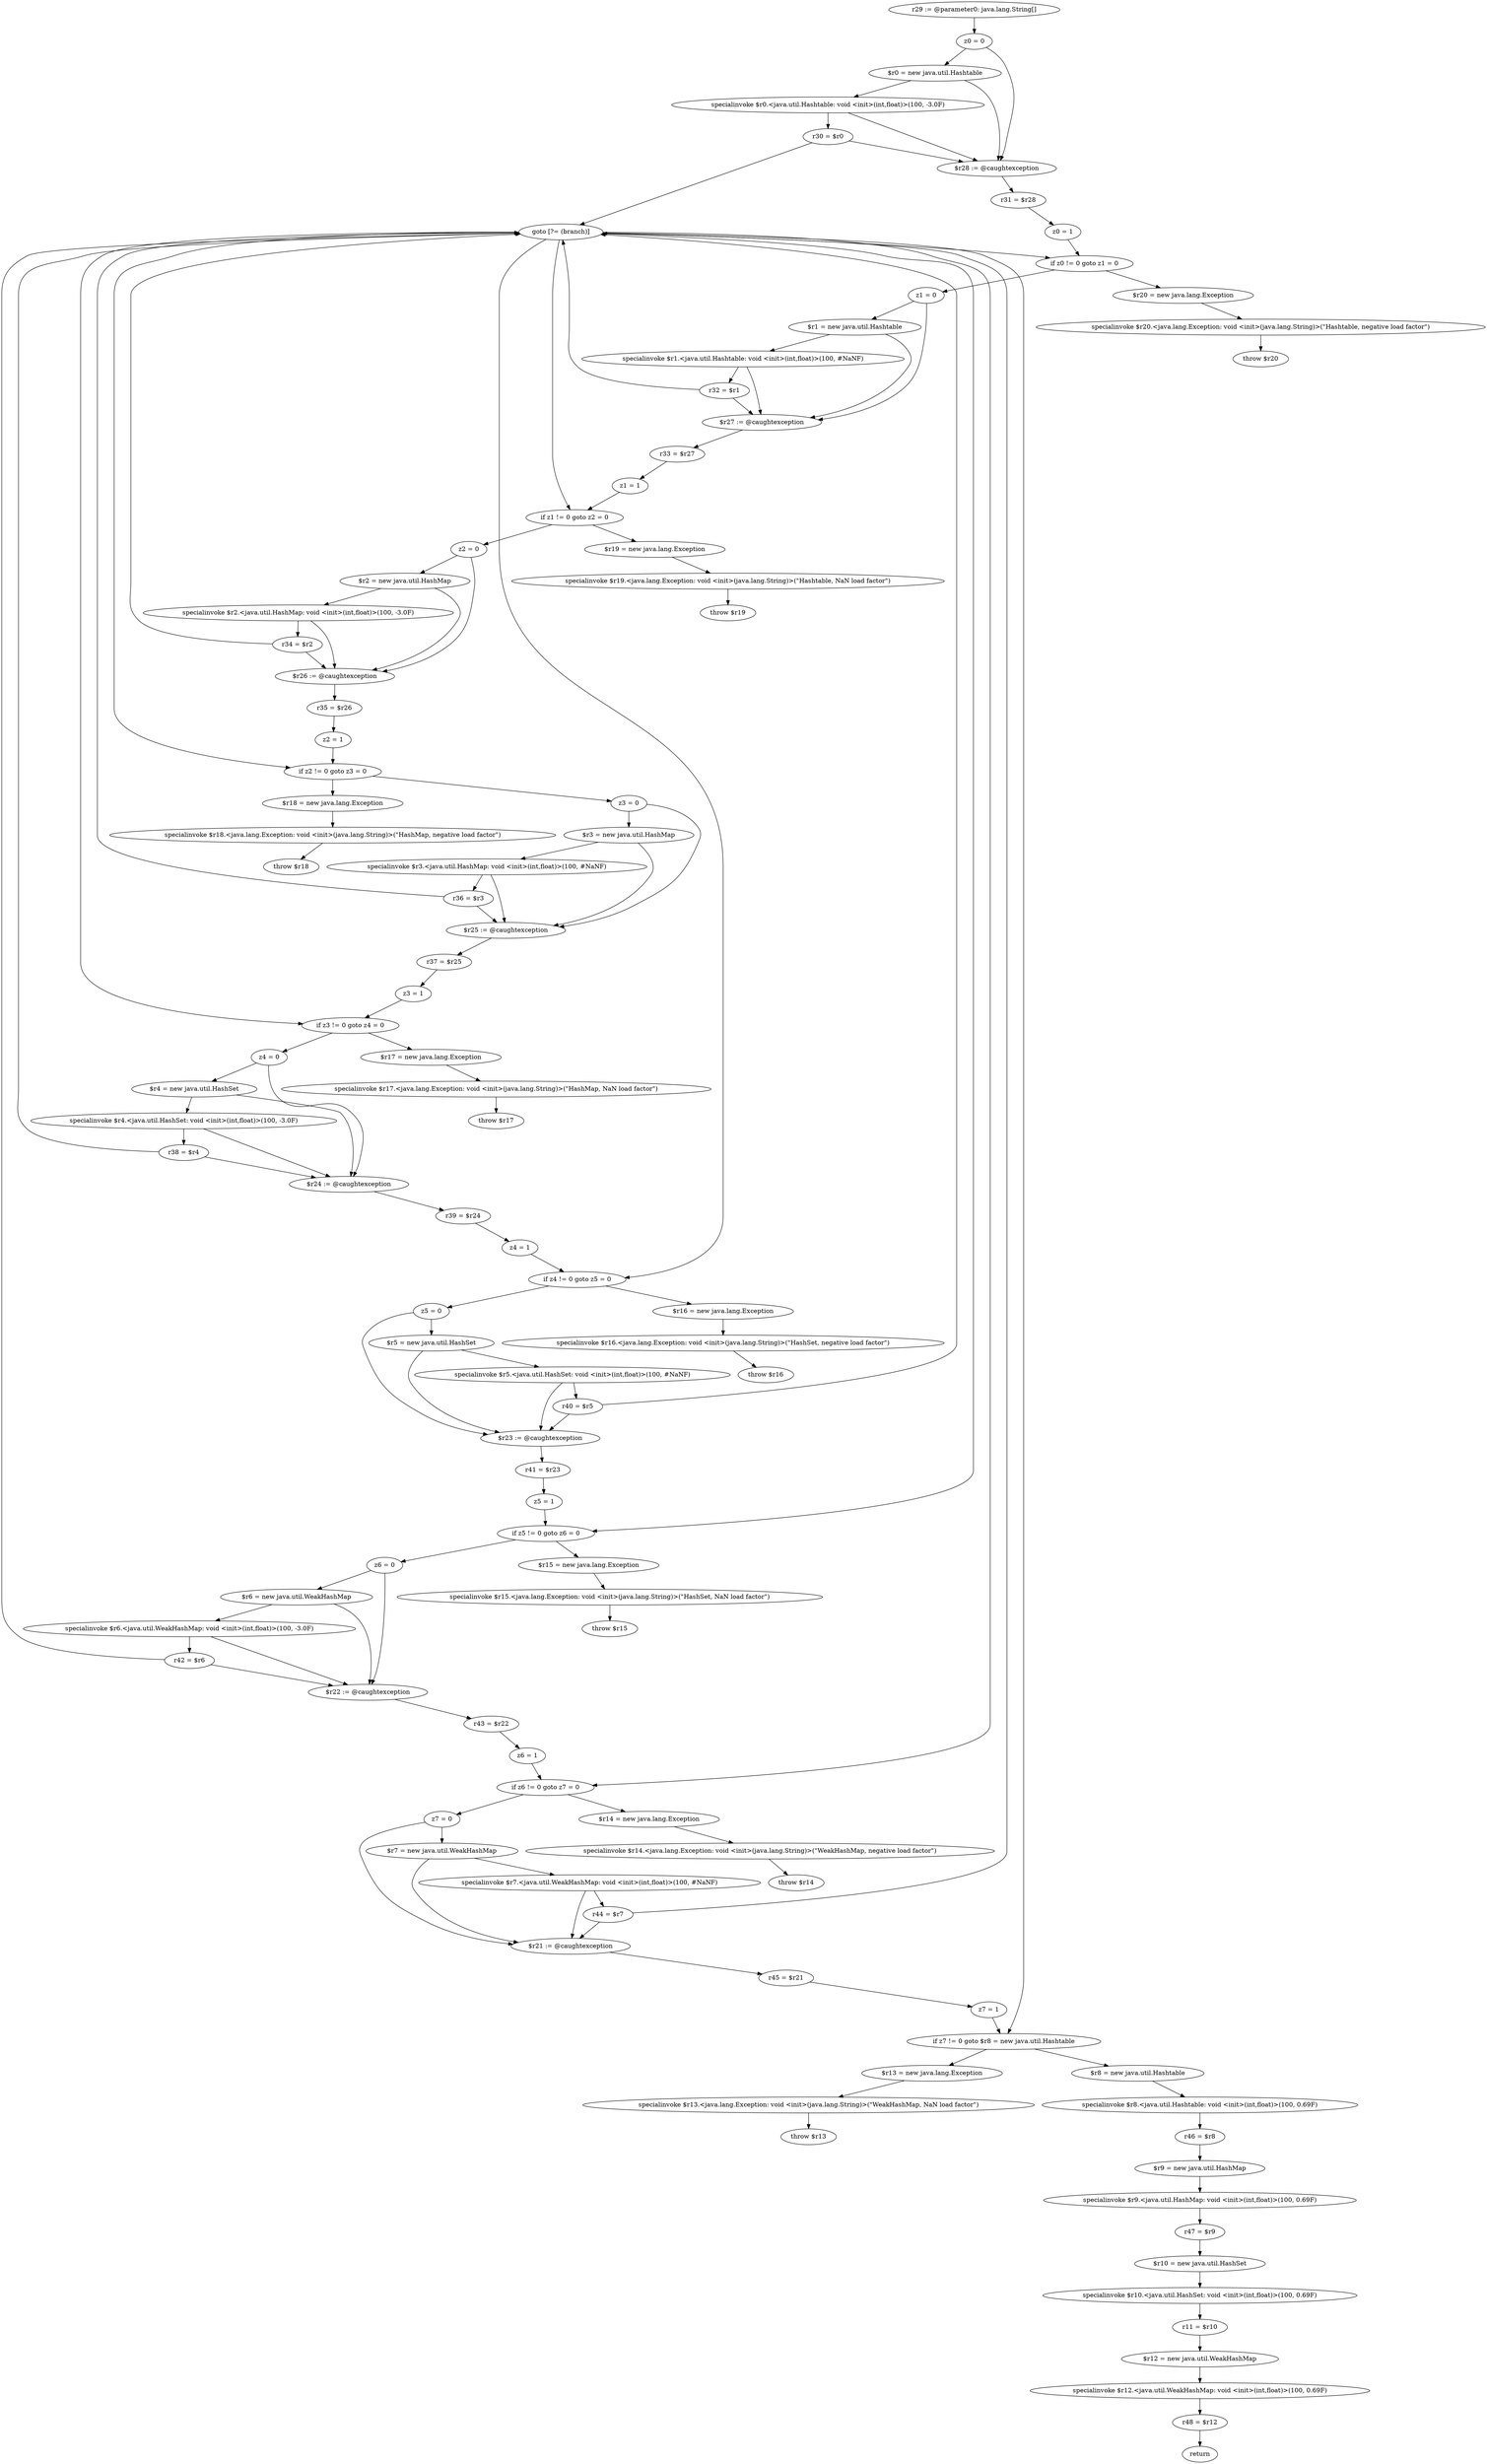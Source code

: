 digraph "unitGraph" {
    "r29 := @parameter0: java.lang.String[]"
    "z0 = 0"
    "$r0 = new java.util.Hashtable"
    "specialinvoke $r0.<java.util.Hashtable: void <init>(int,float)>(100, -3.0F)"
    "r30 = $r0"
    "goto [?= (branch)]"
    "$r28 := @caughtexception"
    "r31 = $r28"
    "z0 = 1"
    "if z0 != 0 goto z1 = 0"
    "$r20 = new java.lang.Exception"
    "specialinvoke $r20.<java.lang.Exception: void <init>(java.lang.String)>(\"Hashtable, negative load factor\")"
    "throw $r20"
    "z1 = 0"
    "$r1 = new java.util.Hashtable"
    "specialinvoke $r1.<java.util.Hashtable: void <init>(int,float)>(100, #NaNF)"
    "r32 = $r1"
    "$r27 := @caughtexception"
    "r33 = $r27"
    "z1 = 1"
    "if z1 != 0 goto z2 = 0"
    "$r19 = new java.lang.Exception"
    "specialinvoke $r19.<java.lang.Exception: void <init>(java.lang.String)>(\"Hashtable, NaN load factor\")"
    "throw $r19"
    "z2 = 0"
    "$r2 = new java.util.HashMap"
    "specialinvoke $r2.<java.util.HashMap: void <init>(int,float)>(100, -3.0F)"
    "r34 = $r2"
    "$r26 := @caughtexception"
    "r35 = $r26"
    "z2 = 1"
    "if z2 != 0 goto z3 = 0"
    "$r18 = new java.lang.Exception"
    "specialinvoke $r18.<java.lang.Exception: void <init>(java.lang.String)>(\"HashMap, negative load factor\")"
    "throw $r18"
    "z3 = 0"
    "$r3 = new java.util.HashMap"
    "specialinvoke $r3.<java.util.HashMap: void <init>(int,float)>(100, #NaNF)"
    "r36 = $r3"
    "$r25 := @caughtexception"
    "r37 = $r25"
    "z3 = 1"
    "if z3 != 0 goto z4 = 0"
    "$r17 = new java.lang.Exception"
    "specialinvoke $r17.<java.lang.Exception: void <init>(java.lang.String)>(\"HashMap, NaN load factor\")"
    "throw $r17"
    "z4 = 0"
    "$r4 = new java.util.HashSet"
    "specialinvoke $r4.<java.util.HashSet: void <init>(int,float)>(100, -3.0F)"
    "r38 = $r4"
    "$r24 := @caughtexception"
    "r39 = $r24"
    "z4 = 1"
    "if z4 != 0 goto z5 = 0"
    "$r16 = new java.lang.Exception"
    "specialinvoke $r16.<java.lang.Exception: void <init>(java.lang.String)>(\"HashSet, negative load factor\")"
    "throw $r16"
    "z5 = 0"
    "$r5 = new java.util.HashSet"
    "specialinvoke $r5.<java.util.HashSet: void <init>(int,float)>(100, #NaNF)"
    "r40 = $r5"
    "$r23 := @caughtexception"
    "r41 = $r23"
    "z5 = 1"
    "if z5 != 0 goto z6 = 0"
    "$r15 = new java.lang.Exception"
    "specialinvoke $r15.<java.lang.Exception: void <init>(java.lang.String)>(\"HashSet, NaN load factor\")"
    "throw $r15"
    "z6 = 0"
    "$r6 = new java.util.WeakHashMap"
    "specialinvoke $r6.<java.util.WeakHashMap: void <init>(int,float)>(100, -3.0F)"
    "r42 = $r6"
    "$r22 := @caughtexception"
    "r43 = $r22"
    "z6 = 1"
    "if z6 != 0 goto z7 = 0"
    "$r14 = new java.lang.Exception"
    "specialinvoke $r14.<java.lang.Exception: void <init>(java.lang.String)>(\"WeakHashMap, negative load factor\")"
    "throw $r14"
    "z7 = 0"
    "$r7 = new java.util.WeakHashMap"
    "specialinvoke $r7.<java.util.WeakHashMap: void <init>(int,float)>(100, #NaNF)"
    "r44 = $r7"
    "$r21 := @caughtexception"
    "r45 = $r21"
    "z7 = 1"
    "if z7 != 0 goto $r8 = new java.util.Hashtable"
    "$r13 = new java.lang.Exception"
    "specialinvoke $r13.<java.lang.Exception: void <init>(java.lang.String)>(\"WeakHashMap, NaN load factor\")"
    "throw $r13"
    "$r8 = new java.util.Hashtable"
    "specialinvoke $r8.<java.util.Hashtable: void <init>(int,float)>(100, 0.69F)"
    "r46 = $r8"
    "$r9 = new java.util.HashMap"
    "specialinvoke $r9.<java.util.HashMap: void <init>(int,float)>(100, 0.69F)"
    "r47 = $r9"
    "$r10 = new java.util.HashSet"
    "specialinvoke $r10.<java.util.HashSet: void <init>(int,float)>(100, 0.69F)"
    "r11 = $r10"
    "$r12 = new java.util.WeakHashMap"
    "specialinvoke $r12.<java.util.WeakHashMap: void <init>(int,float)>(100, 0.69F)"
    "r48 = $r12"
    "return"
    "r29 := @parameter0: java.lang.String[]"->"z0 = 0";
    "z0 = 0"->"$r0 = new java.util.Hashtable";
    "z0 = 0"->"$r28 := @caughtexception";
    "$r0 = new java.util.Hashtable"->"specialinvoke $r0.<java.util.Hashtable: void <init>(int,float)>(100, -3.0F)";
    "$r0 = new java.util.Hashtable"->"$r28 := @caughtexception";
    "specialinvoke $r0.<java.util.Hashtable: void <init>(int,float)>(100, -3.0F)"->"r30 = $r0";
    "specialinvoke $r0.<java.util.Hashtable: void <init>(int,float)>(100, -3.0F)"->"$r28 := @caughtexception";
    "r30 = $r0"->"goto [?= (branch)]";
    "r30 = $r0"->"$r28 := @caughtexception";
    "goto [?= (branch)]"->"if z0 != 0 goto z1 = 0";
    "$r28 := @caughtexception"->"r31 = $r28";
    "r31 = $r28"->"z0 = 1";
    "z0 = 1"->"if z0 != 0 goto z1 = 0";
    "if z0 != 0 goto z1 = 0"->"$r20 = new java.lang.Exception";
    "if z0 != 0 goto z1 = 0"->"z1 = 0";
    "$r20 = new java.lang.Exception"->"specialinvoke $r20.<java.lang.Exception: void <init>(java.lang.String)>(\"Hashtable, negative load factor\")";
    "specialinvoke $r20.<java.lang.Exception: void <init>(java.lang.String)>(\"Hashtable, negative load factor\")"->"throw $r20";
    "z1 = 0"->"$r1 = new java.util.Hashtable";
    "z1 = 0"->"$r27 := @caughtexception";
    "$r1 = new java.util.Hashtable"->"specialinvoke $r1.<java.util.Hashtable: void <init>(int,float)>(100, #NaNF)";
    "$r1 = new java.util.Hashtable"->"$r27 := @caughtexception";
    "specialinvoke $r1.<java.util.Hashtable: void <init>(int,float)>(100, #NaNF)"->"r32 = $r1";
    "specialinvoke $r1.<java.util.Hashtable: void <init>(int,float)>(100, #NaNF)"->"$r27 := @caughtexception";
    "r32 = $r1"->"goto [?= (branch)]";
    "r32 = $r1"->"$r27 := @caughtexception";
    "goto [?= (branch)]"->"if z1 != 0 goto z2 = 0";
    "$r27 := @caughtexception"->"r33 = $r27";
    "r33 = $r27"->"z1 = 1";
    "z1 = 1"->"if z1 != 0 goto z2 = 0";
    "if z1 != 0 goto z2 = 0"->"$r19 = new java.lang.Exception";
    "if z1 != 0 goto z2 = 0"->"z2 = 0";
    "$r19 = new java.lang.Exception"->"specialinvoke $r19.<java.lang.Exception: void <init>(java.lang.String)>(\"Hashtable, NaN load factor\")";
    "specialinvoke $r19.<java.lang.Exception: void <init>(java.lang.String)>(\"Hashtable, NaN load factor\")"->"throw $r19";
    "z2 = 0"->"$r2 = new java.util.HashMap";
    "z2 = 0"->"$r26 := @caughtexception";
    "$r2 = new java.util.HashMap"->"specialinvoke $r2.<java.util.HashMap: void <init>(int,float)>(100, -3.0F)";
    "$r2 = new java.util.HashMap"->"$r26 := @caughtexception";
    "specialinvoke $r2.<java.util.HashMap: void <init>(int,float)>(100, -3.0F)"->"r34 = $r2";
    "specialinvoke $r2.<java.util.HashMap: void <init>(int,float)>(100, -3.0F)"->"$r26 := @caughtexception";
    "r34 = $r2"->"goto [?= (branch)]";
    "r34 = $r2"->"$r26 := @caughtexception";
    "goto [?= (branch)]"->"if z2 != 0 goto z3 = 0";
    "$r26 := @caughtexception"->"r35 = $r26";
    "r35 = $r26"->"z2 = 1";
    "z2 = 1"->"if z2 != 0 goto z3 = 0";
    "if z2 != 0 goto z3 = 0"->"$r18 = new java.lang.Exception";
    "if z2 != 0 goto z3 = 0"->"z3 = 0";
    "$r18 = new java.lang.Exception"->"specialinvoke $r18.<java.lang.Exception: void <init>(java.lang.String)>(\"HashMap, negative load factor\")";
    "specialinvoke $r18.<java.lang.Exception: void <init>(java.lang.String)>(\"HashMap, negative load factor\")"->"throw $r18";
    "z3 = 0"->"$r3 = new java.util.HashMap";
    "z3 = 0"->"$r25 := @caughtexception";
    "$r3 = new java.util.HashMap"->"specialinvoke $r3.<java.util.HashMap: void <init>(int,float)>(100, #NaNF)";
    "$r3 = new java.util.HashMap"->"$r25 := @caughtexception";
    "specialinvoke $r3.<java.util.HashMap: void <init>(int,float)>(100, #NaNF)"->"r36 = $r3";
    "specialinvoke $r3.<java.util.HashMap: void <init>(int,float)>(100, #NaNF)"->"$r25 := @caughtexception";
    "r36 = $r3"->"goto [?= (branch)]";
    "r36 = $r3"->"$r25 := @caughtexception";
    "goto [?= (branch)]"->"if z3 != 0 goto z4 = 0";
    "$r25 := @caughtexception"->"r37 = $r25";
    "r37 = $r25"->"z3 = 1";
    "z3 = 1"->"if z3 != 0 goto z4 = 0";
    "if z3 != 0 goto z4 = 0"->"$r17 = new java.lang.Exception";
    "if z3 != 0 goto z4 = 0"->"z4 = 0";
    "$r17 = new java.lang.Exception"->"specialinvoke $r17.<java.lang.Exception: void <init>(java.lang.String)>(\"HashMap, NaN load factor\")";
    "specialinvoke $r17.<java.lang.Exception: void <init>(java.lang.String)>(\"HashMap, NaN load factor\")"->"throw $r17";
    "z4 = 0"->"$r4 = new java.util.HashSet";
    "z4 = 0"->"$r24 := @caughtexception";
    "$r4 = new java.util.HashSet"->"specialinvoke $r4.<java.util.HashSet: void <init>(int,float)>(100, -3.0F)";
    "$r4 = new java.util.HashSet"->"$r24 := @caughtexception";
    "specialinvoke $r4.<java.util.HashSet: void <init>(int,float)>(100, -3.0F)"->"r38 = $r4";
    "specialinvoke $r4.<java.util.HashSet: void <init>(int,float)>(100, -3.0F)"->"$r24 := @caughtexception";
    "r38 = $r4"->"goto [?= (branch)]";
    "r38 = $r4"->"$r24 := @caughtexception";
    "goto [?= (branch)]"->"if z4 != 0 goto z5 = 0";
    "$r24 := @caughtexception"->"r39 = $r24";
    "r39 = $r24"->"z4 = 1";
    "z4 = 1"->"if z4 != 0 goto z5 = 0";
    "if z4 != 0 goto z5 = 0"->"$r16 = new java.lang.Exception";
    "if z4 != 0 goto z5 = 0"->"z5 = 0";
    "$r16 = new java.lang.Exception"->"specialinvoke $r16.<java.lang.Exception: void <init>(java.lang.String)>(\"HashSet, negative load factor\")";
    "specialinvoke $r16.<java.lang.Exception: void <init>(java.lang.String)>(\"HashSet, negative load factor\")"->"throw $r16";
    "z5 = 0"->"$r5 = new java.util.HashSet";
    "z5 = 0"->"$r23 := @caughtexception";
    "$r5 = new java.util.HashSet"->"specialinvoke $r5.<java.util.HashSet: void <init>(int,float)>(100, #NaNF)";
    "$r5 = new java.util.HashSet"->"$r23 := @caughtexception";
    "specialinvoke $r5.<java.util.HashSet: void <init>(int,float)>(100, #NaNF)"->"r40 = $r5";
    "specialinvoke $r5.<java.util.HashSet: void <init>(int,float)>(100, #NaNF)"->"$r23 := @caughtexception";
    "r40 = $r5"->"goto [?= (branch)]";
    "r40 = $r5"->"$r23 := @caughtexception";
    "goto [?= (branch)]"->"if z5 != 0 goto z6 = 0";
    "$r23 := @caughtexception"->"r41 = $r23";
    "r41 = $r23"->"z5 = 1";
    "z5 = 1"->"if z5 != 0 goto z6 = 0";
    "if z5 != 0 goto z6 = 0"->"$r15 = new java.lang.Exception";
    "if z5 != 0 goto z6 = 0"->"z6 = 0";
    "$r15 = new java.lang.Exception"->"specialinvoke $r15.<java.lang.Exception: void <init>(java.lang.String)>(\"HashSet, NaN load factor\")";
    "specialinvoke $r15.<java.lang.Exception: void <init>(java.lang.String)>(\"HashSet, NaN load factor\")"->"throw $r15";
    "z6 = 0"->"$r6 = new java.util.WeakHashMap";
    "z6 = 0"->"$r22 := @caughtexception";
    "$r6 = new java.util.WeakHashMap"->"specialinvoke $r6.<java.util.WeakHashMap: void <init>(int,float)>(100, -3.0F)";
    "$r6 = new java.util.WeakHashMap"->"$r22 := @caughtexception";
    "specialinvoke $r6.<java.util.WeakHashMap: void <init>(int,float)>(100, -3.0F)"->"r42 = $r6";
    "specialinvoke $r6.<java.util.WeakHashMap: void <init>(int,float)>(100, -3.0F)"->"$r22 := @caughtexception";
    "r42 = $r6"->"goto [?= (branch)]";
    "r42 = $r6"->"$r22 := @caughtexception";
    "goto [?= (branch)]"->"if z6 != 0 goto z7 = 0";
    "$r22 := @caughtexception"->"r43 = $r22";
    "r43 = $r22"->"z6 = 1";
    "z6 = 1"->"if z6 != 0 goto z7 = 0";
    "if z6 != 0 goto z7 = 0"->"$r14 = new java.lang.Exception";
    "if z6 != 0 goto z7 = 0"->"z7 = 0";
    "$r14 = new java.lang.Exception"->"specialinvoke $r14.<java.lang.Exception: void <init>(java.lang.String)>(\"WeakHashMap, negative load factor\")";
    "specialinvoke $r14.<java.lang.Exception: void <init>(java.lang.String)>(\"WeakHashMap, negative load factor\")"->"throw $r14";
    "z7 = 0"->"$r7 = new java.util.WeakHashMap";
    "z7 = 0"->"$r21 := @caughtexception";
    "$r7 = new java.util.WeakHashMap"->"specialinvoke $r7.<java.util.WeakHashMap: void <init>(int,float)>(100, #NaNF)";
    "$r7 = new java.util.WeakHashMap"->"$r21 := @caughtexception";
    "specialinvoke $r7.<java.util.WeakHashMap: void <init>(int,float)>(100, #NaNF)"->"r44 = $r7";
    "specialinvoke $r7.<java.util.WeakHashMap: void <init>(int,float)>(100, #NaNF)"->"$r21 := @caughtexception";
    "r44 = $r7"->"goto [?= (branch)]";
    "r44 = $r7"->"$r21 := @caughtexception";
    "goto [?= (branch)]"->"if z7 != 0 goto $r8 = new java.util.Hashtable";
    "$r21 := @caughtexception"->"r45 = $r21";
    "r45 = $r21"->"z7 = 1";
    "z7 = 1"->"if z7 != 0 goto $r8 = new java.util.Hashtable";
    "if z7 != 0 goto $r8 = new java.util.Hashtable"->"$r13 = new java.lang.Exception";
    "if z7 != 0 goto $r8 = new java.util.Hashtable"->"$r8 = new java.util.Hashtable";
    "$r13 = new java.lang.Exception"->"specialinvoke $r13.<java.lang.Exception: void <init>(java.lang.String)>(\"WeakHashMap, NaN load factor\")";
    "specialinvoke $r13.<java.lang.Exception: void <init>(java.lang.String)>(\"WeakHashMap, NaN load factor\")"->"throw $r13";
    "$r8 = new java.util.Hashtable"->"specialinvoke $r8.<java.util.Hashtable: void <init>(int,float)>(100, 0.69F)";
    "specialinvoke $r8.<java.util.Hashtable: void <init>(int,float)>(100, 0.69F)"->"r46 = $r8";
    "r46 = $r8"->"$r9 = new java.util.HashMap";
    "$r9 = new java.util.HashMap"->"specialinvoke $r9.<java.util.HashMap: void <init>(int,float)>(100, 0.69F)";
    "specialinvoke $r9.<java.util.HashMap: void <init>(int,float)>(100, 0.69F)"->"r47 = $r9";
    "r47 = $r9"->"$r10 = new java.util.HashSet";
    "$r10 = new java.util.HashSet"->"specialinvoke $r10.<java.util.HashSet: void <init>(int,float)>(100, 0.69F)";
    "specialinvoke $r10.<java.util.HashSet: void <init>(int,float)>(100, 0.69F)"->"r11 = $r10";
    "r11 = $r10"->"$r12 = new java.util.WeakHashMap";
    "$r12 = new java.util.WeakHashMap"->"specialinvoke $r12.<java.util.WeakHashMap: void <init>(int,float)>(100, 0.69F)";
    "specialinvoke $r12.<java.util.WeakHashMap: void <init>(int,float)>(100, 0.69F)"->"r48 = $r12";
    "r48 = $r12"->"return";
}
